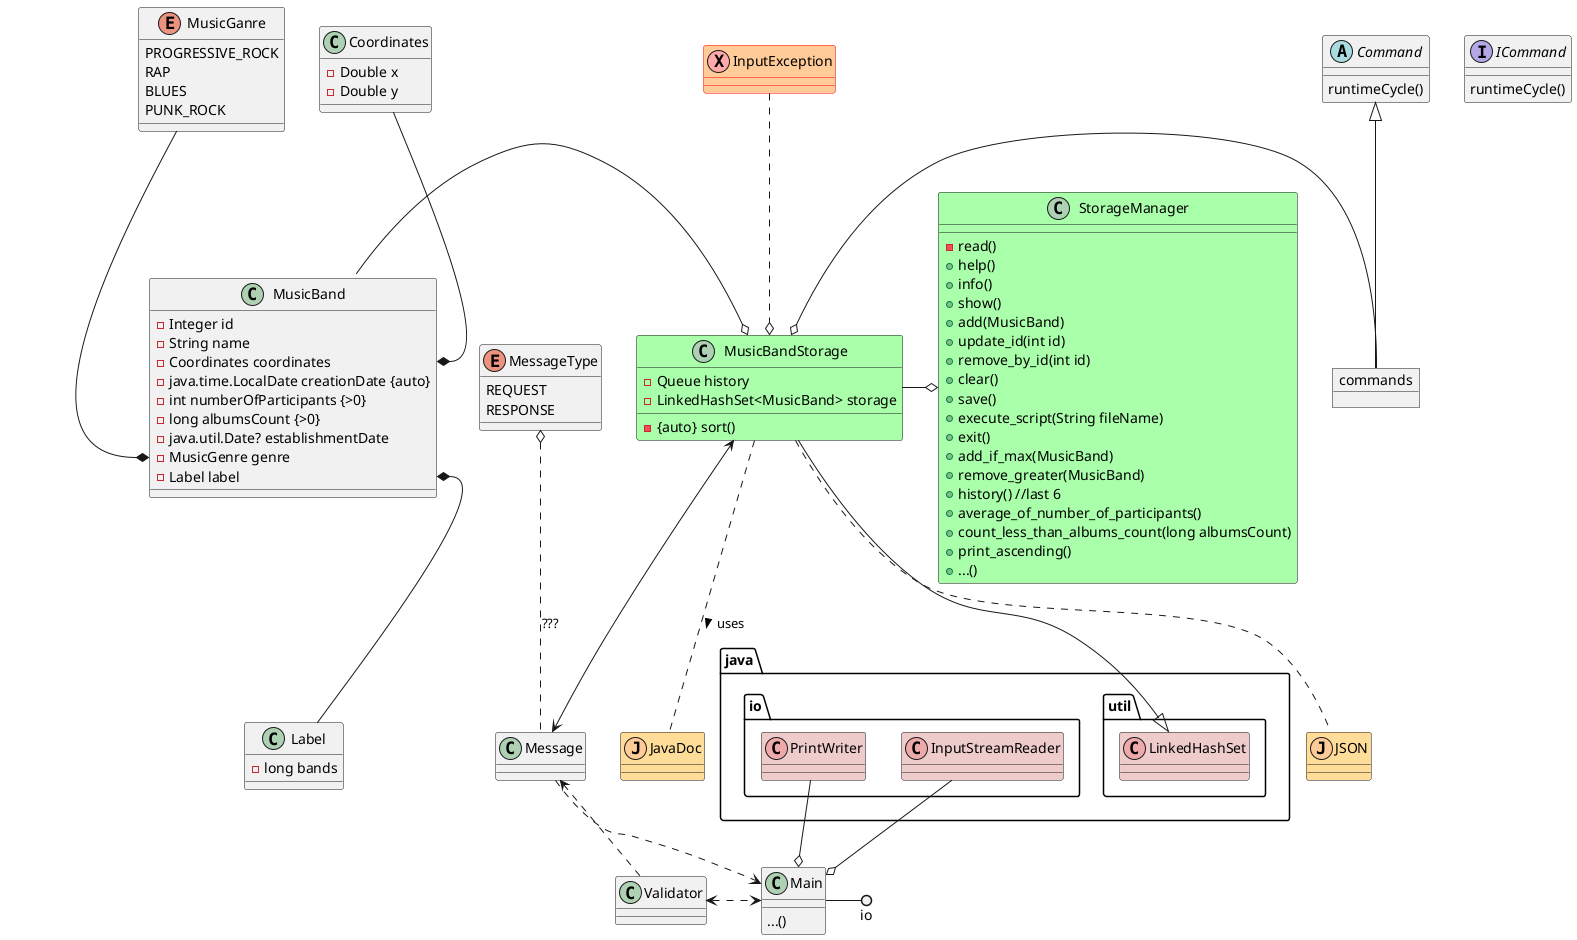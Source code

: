 @startuml
'https://plantuml.com/sequence-diagram

class Main {
 ...()
}

Class MusicBand {
    - Integer id
    - String name
    - Coordinates coordinates
    - java.time.LocalDate creationDate {auto}
    - int numberOfParticipants {>0}
    - long albumsCount {>0}
    - java.util.Date? establishmentDate
    - MusicGenre genre
    - Label label
}

Class Coordinates {
    - Double x
    - Double y
}
Coordinates --* MusicBand::coordinates

together {
    class Label {
        - long bands
    }
}

Label -up-* MusicBand::label

enum MusicGanre {
    PROGRESSIVE_ROCK
    RAP
    BLUES
    PUNK_ROCK
}
MusicGanre --* MusicBand::genre

together {
    class MusicBandStorage #AAFFAA {
        - Queue history
        - LinkedHashSet<MusicBand> storage
        - {auto} sort()

    }

}

class StorageManager #AAFFAA {
    - read()
    + help()
    + info()
    + show()
    + add(MusicBand)
    + update_id(int id)
    + remove_by_id(int id)
    + clear()
    + save()
    + execute_script(String fileName)
    + exit()
    + add_if_max(MusicBand)
    + remove_greater(MusicBand)
    + history() //last 6
    + average_of_number_of_participants()
    + count_less_than_albums_count(long albumsCount)
    + print_ascending()
    + ...()
}

StorageManager o-left- MusicBandStorage

class java.util.LinkedHashSet << (C, #EEAAAA) >> #EFCCCC
class java.io.InputStreamReader << (C, #EEAAAA) >> #EFCCCC
class java.io.PrintWriter << (C, #EEAAAA) >> #EFCCCC

MusicBandStorage -down-|> java.util.LinkedHashSet
Main o-up- java.io.InputStreamReader
Main o-up- java.io.PrintWriter

MusicBandStorage o-left- MusicBand

class JavaDoc << (J, #FFCC99)>> #FFDD99
class JSON << (J, #FFCC99)>> #FFDD99
MusicBandStorage .. JavaDoc: uses >
MusicBandStorage .. JSON

class InputException << (X, #FFAAAA)>> #FFCC99;line:red
InputException .down.o MusicBandStorage

MusicBandStorage <-> Message
Message ..> Main
Message <.. Validator
Validator <.right.> Main
Main -() io
enum MessageType {
REQUEST
RESPONSE
}
Message .up.o MessageType: ???

abstract class Command {
    runtimeCycle()
}
object commands

commands -left-o MusicBandStorage
Command <|-- commands

interface ICommand {
    runtimeCycle()
}

@enduml